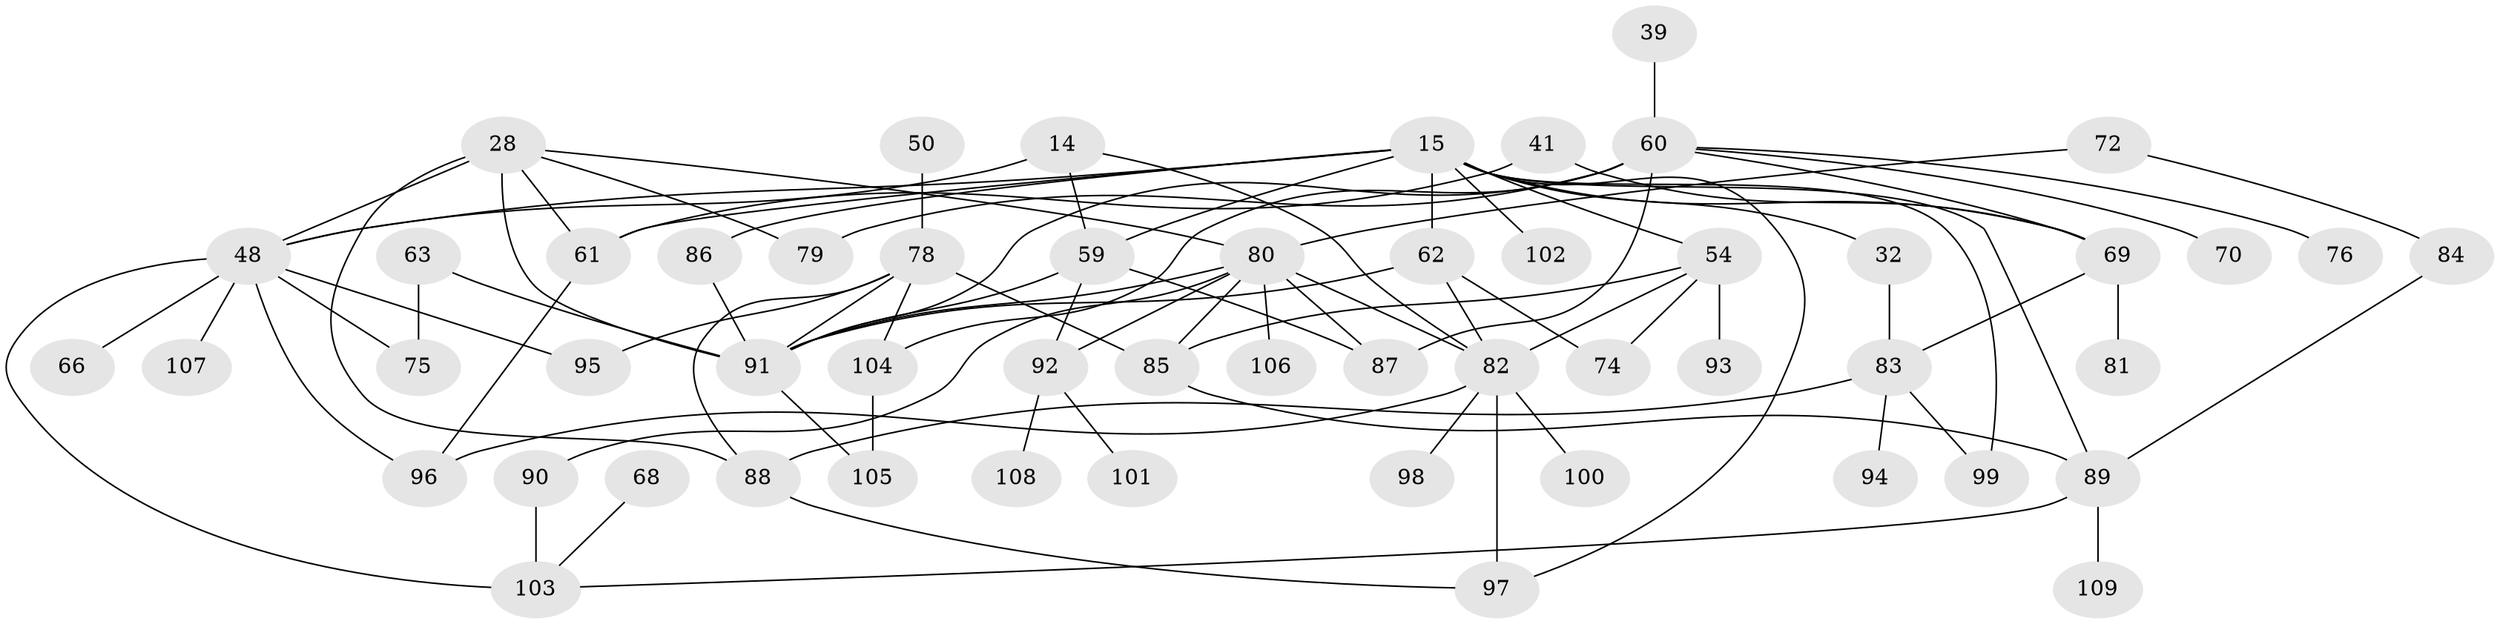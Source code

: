 // original degree distribution, {5: 0.08256880733944955, 6: 0.027522935779816515, 2: 0.26605504587155965, 8: 0.009174311926605505, 14: 0.009174311926605505, 4: 0.11926605504587157, 3: 0.28440366972477066, 1: 0.1926605504587156, 7: 0.009174311926605505}
// Generated by graph-tools (version 1.1) at 2025/42/03/09/25 04:42:59]
// undirected, 54 vertices, 87 edges
graph export_dot {
graph [start="1"]
  node [color=gray90,style=filled];
  14;
  15 [super="+6+5"];
  28 [super="+1+21"];
  32;
  39;
  41;
  48 [super="+43+16"];
  50;
  54 [super="+27+45"];
  59 [super="+53"];
  60 [super="+31"];
  61 [super="+58"];
  62 [super="+37"];
  63;
  66;
  68;
  69 [super="+26"];
  70;
  72 [super="+12"];
  74 [super="+46+52"];
  75;
  76;
  78 [super="+13+30+29"];
  79;
  80 [super="+47"];
  81;
  82 [super="+51+49+64"];
  83 [super="+55"];
  84;
  85 [super="+73"];
  86;
  87 [super="+65"];
  88 [super="+35"];
  89 [super="+77"];
  90;
  91 [super="+10+11+24"];
  92;
  93;
  94;
  95 [super="+22"];
  96;
  97;
  98;
  99;
  100;
  101;
  102;
  103 [super="+34"];
  104 [super="+71"];
  105;
  106;
  107;
  108;
  109;
  14 -- 48 [weight=2];
  14 -- 59;
  14 -- 82;
  15 -- 32 [weight=2];
  15 -- 99;
  15 -- 62 [weight=3];
  15 -- 69;
  15 -- 97;
  15 -- 102;
  15 -- 48 [weight=4];
  15 -- 86;
  15 -- 59;
  15 -- 61 [weight=2];
  15 -- 54;
  15 -- 89;
  28 -- 88;
  28 -- 48 [weight=2];
  28 -- 79;
  28 -- 91 [weight=2];
  28 -- 80;
  28 -- 61 [weight=2];
  32 -- 83;
  39 -- 60;
  41 -- 69;
  41 -- 61;
  48 -- 107;
  48 -- 96;
  48 -- 66 [weight=2];
  48 -- 103 [weight=2];
  48 -- 75;
  48 -- 95;
  50 -- 78;
  54 -- 85;
  54 -- 93;
  54 -- 74;
  54 -- 82;
  59 -- 87;
  59 -- 91;
  59 -- 92;
  60 -- 69 [weight=2];
  60 -- 70;
  60 -- 76;
  60 -- 91 [weight=2];
  60 -- 79;
  60 -- 87;
  60 -- 104;
  61 -- 96;
  62 -- 74;
  62 -- 91;
  62 -- 82;
  63 -- 75;
  63 -- 91;
  68 -- 103;
  69 -- 81;
  69 -- 83;
  72 -- 84;
  72 -- 80;
  78 -- 104;
  78 -- 91 [weight=2];
  78 -- 95;
  78 -- 88;
  78 -- 85;
  80 -- 92;
  80 -- 82;
  80 -- 106;
  80 -- 85;
  80 -- 87;
  80 -- 90;
  80 -- 91;
  82 -- 97;
  82 -- 96;
  82 -- 98;
  82 -- 100;
  83 -- 99;
  83 -- 88;
  83 -- 94;
  84 -- 89;
  85 -- 89;
  86 -- 91;
  88 -- 97;
  89 -- 109;
  89 -- 103;
  90 -- 103;
  91 -- 105;
  92 -- 101;
  92 -- 108;
  104 -- 105;
}
